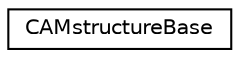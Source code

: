 digraph "Graphical Class Hierarchy"
{
 // LATEX_PDF_SIZE
  edge [fontname="Helvetica",fontsize="10",labelfontname="Helvetica",labelfontsize="10"];
  node [fontname="Helvetica",fontsize="10",shape=record];
  rankdir="LR";
  Node0 [label="CAMstructureBase",height=0.2,width=0.4,color="black", fillcolor="white", style="filled",URL="$classCAMstructureBase.html",tooltip=" "];
}
